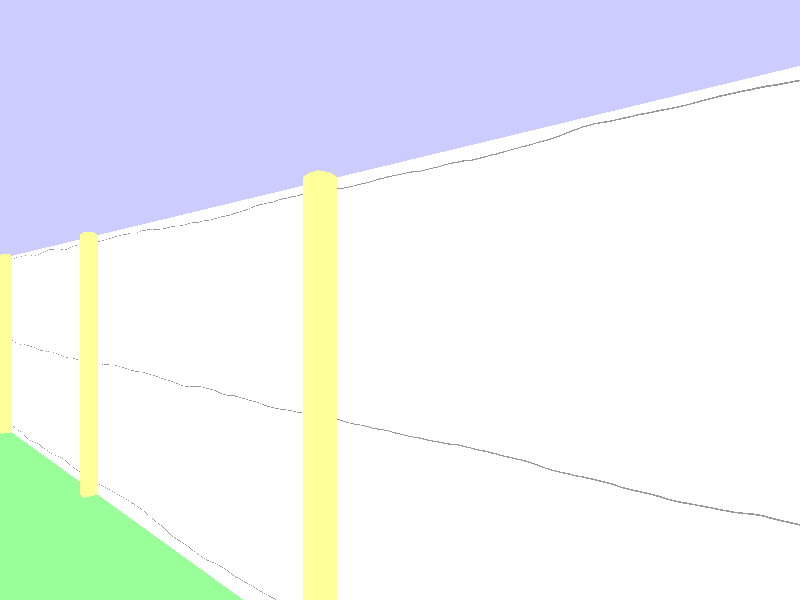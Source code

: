 // WireFence.pov
// -------------

// Scene file illustrating the use of a simple gradient texture to create a wire mesh fence with concreate posts  
// Created by Chris Bartlett 07.02.2005
// This file is licensed under the terms of the CC-LGPL. 
// Source http://lib.povray.org/
// Typical render time 5 seconds.
// Size is 2 POV-Ray units high running along the x-axis from x=-20 to x=20.

light_source { < -150, 1000  ,-800> color rgb 1}
//light_source { < 10, 4  ,-800> color rgb 1}
camera {location <0,1.5,-1.5> look_at <-2,1.5,0.4>} 
background {color rgb <0.8,0.8,1>} 

max_trace_level 12

#declare WF_FencePost = intersection { 
  box {-1.45,1.45 rotate <45,0,0>}
  box {-1.45,1.45 rotate <0,0,45>}
  box {<-0.05,0,-0.05><0.05,2.02,0.05>}
}

#declare WF_FenceTexture = texture{
  pigment{ gradient y turbulence 0.04
    color_map {
      [0.0  color rgbt<1,1,1,1>]
      [0.92 color rgbt<1,1,1,1>]
      [0.92 color rgb <1,1,1>]
      [1.0  color rgb <1,1,1>]
    }
  }
  normal {gradient y turbulence 0.04
    slope_map {
      [0    <0, 0>]
      [0.92 <0, 0>]
      [0.92 <0.15, 0.5>]
      [0.94 <0.25, 0.25>]
      [0.96 <0.35, 0>]
      [0.98 <0.25,-0.25>]
      [1    <0.15,-0.5>]
    }
  }
  scale 0.05
}

#declare WF_WireTexture = texture{
  pigment{ gradient y turbulence 0.04
    color_map {
      [0.0   color rgbt<1,1,1,1>]
      [0.996 color rgbt<1,1,1,1>]
      [0.996 color rgb <0.6,0.6,0.6>]
      [1.0   color rgb <0.6,0.6,0.6>]
    }
  }
  normal {gradient y turbulence 0.04
    slope_map {
      [0     <0, 0>]
      [0.996 <0, 0>]
      [0.996 <0.15, 0.5>]
      [0.997 <0.25, 0.25>]
      [0.998 <0.35, 0>]
      [0.999 <0.25,-0.25>]
      [1     <0.15,-0.5>]
    }
  }  
  scale 0.94
  translate y*0.08
}

plane {z,0 clipped_by {box {<-20,0,-0.01><20,2,0.01>}}
  texture {WF_FenceTexture rotate  z*45} 
  texture {WF_FenceTexture rotate -z*45}
  texture {WF_WireTexture}
} 

#local WF_I = -20;
#while (WF_I<21)
  object {WF_FencePost texture {pigment {rgb <1,1,0.6>} normal {granite scale 0.03}} translate <WF_I,0,-0.05>}
  #local WF_I = WF_I + 3;
#end

plane {y,0 texture {pigment {color rgb <0.6,1,0.6>} normal {bozo turbulence 1 scale <0.003,1,0.003>}}}

